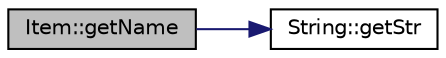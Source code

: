 digraph "Item::getName"
{
 // INTERACTIVE_SVG=YES
 // LATEX_PDF_SIZE
  edge [fontname="Helvetica",fontsize="10",labelfontname="Helvetica",labelfontsize="10"];
  node [fontname="Helvetica",fontsize="10",shape=record];
  rankdir="LR";
  Node1 [label="Item::getName",height=0.2,width=0.4,color="black", fillcolor="grey75", style="filled", fontcolor="black",tooltip="Gets Name."];
  Node1 -> Node2 [color="midnightblue",fontsize="10",style="solid"];
  Node2 [label="String::getStr",height=0.2,width=0.4,color="black", fillcolor="white", style="filled",URL="$class_string.html#a9bd764caa857cd20c6d9c720f737982b",tooltip="Return the content of the String."];
}
